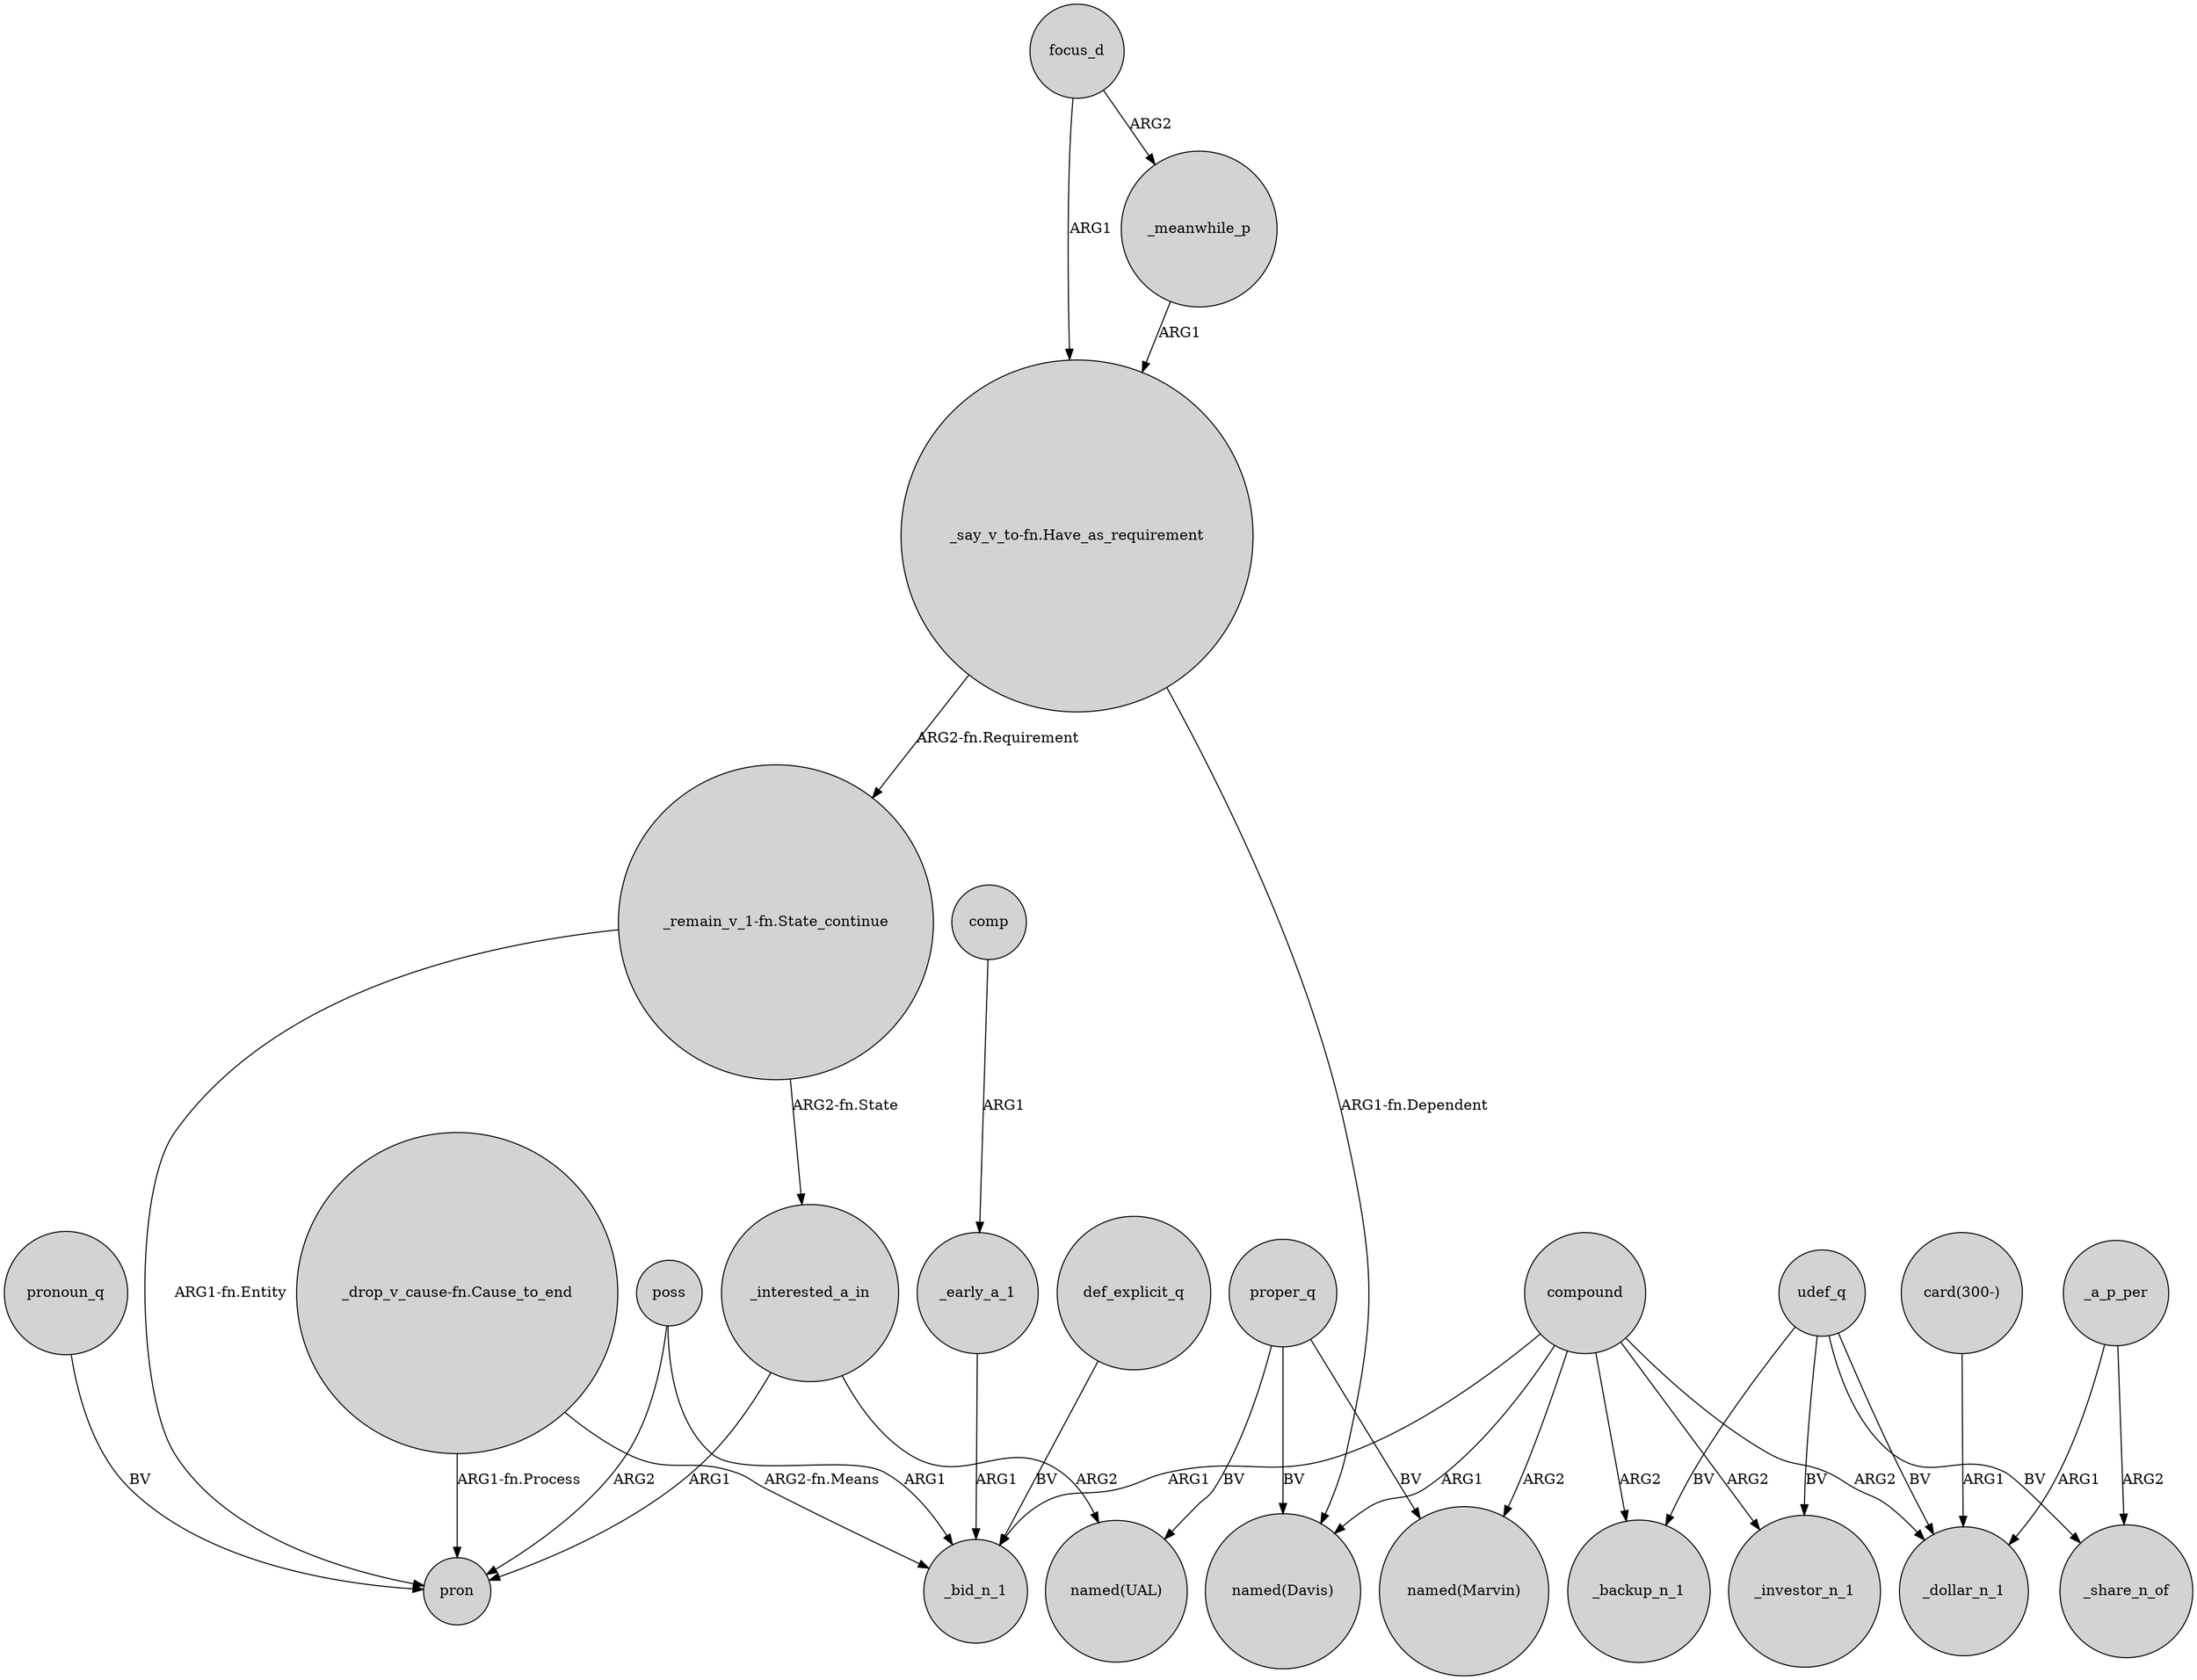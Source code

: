 digraph {
	node [shape=circle style=filled]
	"_remain_v_1-fn.State_continue" -> pron [label="ARG1-fn.Entity"]
	poss -> _bid_n_1 [label=ARG1]
	"_say_v_to-fn.Have_as_requirement" -> "_remain_v_1-fn.State_continue" [label="ARG2-fn.Requirement"]
	compound -> "named(Marvin)" [label=ARG2]
	proper_q -> "named(Davis)" [label=BV]
	focus_d -> "_say_v_to-fn.Have_as_requirement" [label=ARG1]
	proper_q -> "named(Marvin)" [label=BV]
	comp -> _early_a_1 [label=ARG1]
	compound -> _dollar_n_1 [label=ARG2]
	"card(300-)" -> _dollar_n_1 [label=ARG1]
	proper_q -> "named(UAL)" [label=BV]
	"_drop_v_cause-fn.Cause_to_end" -> pron [label="ARG1-fn.Process"]
	pronoun_q -> pron [label=BV]
	def_explicit_q -> _bid_n_1 [label=BV]
	poss -> pron [label=ARG2]
	compound -> _investor_n_1 [label=ARG2]
	_a_p_per -> _share_n_of [label=ARG2]
	"_say_v_to-fn.Have_as_requirement" -> "named(Davis)" [label="ARG1-fn.Dependent"]
	udef_q -> _share_n_of [label=BV]
	compound -> _backup_n_1 [label=ARG2]
	focus_d -> _meanwhile_p [label=ARG2]
	compound -> "named(Davis)" [label=ARG1]
	udef_q -> _dollar_n_1 [label=BV]
	_early_a_1 -> _bid_n_1 [label=ARG1]
	_interested_a_in -> pron [label=ARG1]
	_a_p_per -> _dollar_n_1 [label=ARG1]
	_interested_a_in -> "named(UAL)" [label=ARG2]
	"_drop_v_cause-fn.Cause_to_end" -> _bid_n_1 [label="ARG2-fn.Means"]
	udef_q -> _investor_n_1 [label=BV]
	"_remain_v_1-fn.State_continue" -> _interested_a_in [label="ARG2-fn.State"]
	udef_q -> _backup_n_1 [label=BV]
	compound -> _bid_n_1 [label=ARG1]
	_meanwhile_p -> "_say_v_to-fn.Have_as_requirement" [label=ARG1]
}
